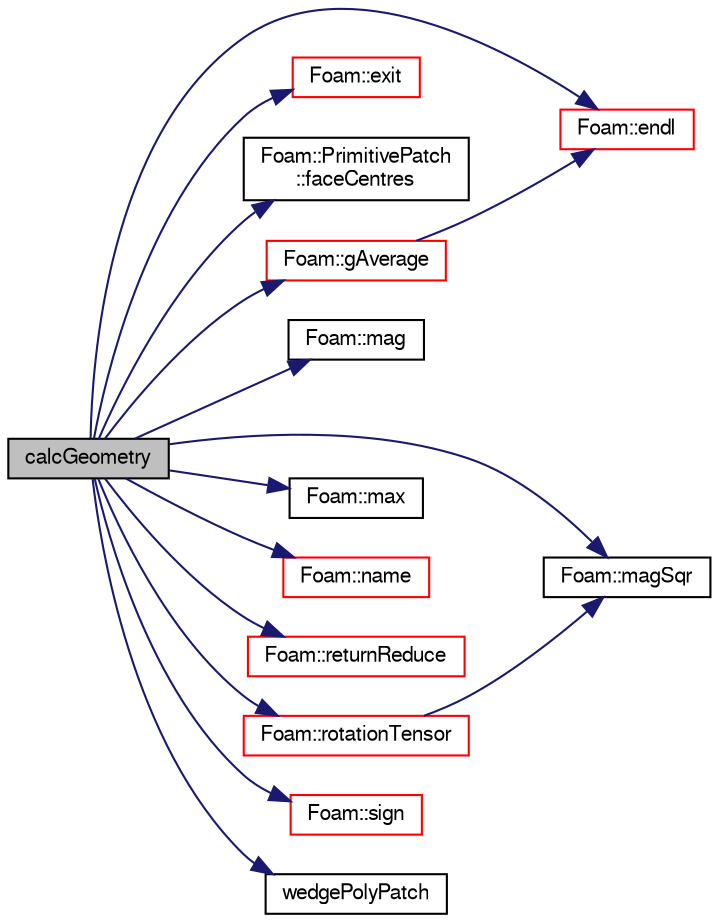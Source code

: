 digraph "calcGeometry"
{
  bgcolor="transparent";
  edge [fontname="FreeSans",fontsize="10",labelfontname="FreeSans",labelfontsize="10"];
  node [fontname="FreeSans",fontsize="10",shape=record];
  rankdir="LR";
  Node17 [label="calcGeometry",height=0.2,width=0.4,color="black", fillcolor="grey75", style="filled", fontcolor="black"];
  Node17 -> Node18 [color="midnightblue",fontsize="10",style="solid",fontname="FreeSans"];
  Node18 [label="Foam::endl",height=0.2,width=0.4,color="red",URL="$a21124.html#a2db8fe02a0d3909e9351bb4275b23ce4",tooltip="Add newline and flush stream. "];
  Node17 -> Node20 [color="midnightblue",fontsize="10",style="solid",fontname="FreeSans"];
  Node20 [label="Foam::exit",height=0.2,width=0.4,color="red",URL="$a21124.html#a06ca7250d8e89caf05243ec094843642"];
  Node17 -> Node65 [color="midnightblue",fontsize="10",style="solid",fontname="FreeSans"];
  Node65 [label="Foam::PrimitivePatch\l::faceCentres",height=0.2,width=0.4,color="black",URL="$a27538.html#a3f2a4d64417ede063b140fd1b65fa591",tooltip="Return face centres for patch. "];
  Node17 -> Node66 [color="midnightblue",fontsize="10",style="solid",fontname="FreeSans"];
  Node66 [label="Foam::gAverage",height=0.2,width=0.4,color="red",URL="$a21124.html#ab45e56189711a2e5cdd381a0e2b6cc5c"];
  Node66 -> Node18 [color="midnightblue",fontsize="10",style="solid",fontname="FreeSans"];
  Node17 -> Node84 [color="midnightblue",fontsize="10",style="solid",fontname="FreeSans"];
  Node84 [label="Foam::mag",height=0.2,width=0.4,color="black",URL="$a21124.html#a929da2a3fdcf3dacbbe0487d3a330dae"];
  Node17 -> Node85 [color="midnightblue",fontsize="10",style="solid",fontname="FreeSans"];
  Node85 [label="Foam::magSqr",height=0.2,width=0.4,color="black",URL="$a21124.html#ae6fff2c6981e6d9618aa5038e69def6e"];
  Node17 -> Node86 [color="midnightblue",fontsize="10",style="solid",fontname="FreeSans"];
  Node86 [label="Foam::max",height=0.2,width=0.4,color="black",URL="$a21124.html#ac993e906cf2774ae77e666bc24e81733"];
  Node17 -> Node87 [color="midnightblue",fontsize="10",style="solid",fontname="FreeSans"];
  Node87 [label="Foam::name",height=0.2,width=0.4,color="red",URL="$a21124.html#adcb0df2bd4953cb6bb390272d8263c3a",tooltip="Return a string representation of a complex. "];
  Node17 -> Node90 [color="midnightblue",fontsize="10",style="solid",fontname="FreeSans"];
  Node90 [label="Foam::returnReduce",height=0.2,width=0.4,color="red",URL="$a21124.html#a8d528a67d2a9c6fe4fb94bc86872624b"];
  Node17 -> Node94 [color="midnightblue",fontsize="10",style="solid",fontname="FreeSans"];
  Node94 [label="Foam::rotationTensor",height=0.2,width=0.4,color="red",URL="$a21124.html#a1be81720bcafb843826c32024fe5fbe3"];
  Node94 -> Node85 [color="midnightblue",fontsize="10",style="solid",fontname="FreeSans"];
  Node17 -> Node97 [color="midnightblue",fontsize="10",style="solid",fontname="FreeSans"];
  Node97 [label="Foam::sign",height=0.2,width=0.4,color="red",URL="$a21124.html#a221fd301d6c49c5bd4a6c0f5ccb893b2"];
  Node17 -> Node98 [color="midnightblue",fontsize="10",style="solid",fontname="FreeSans"];
  Node98 [label="wedgePolyPatch",height=0.2,width=0.4,color="black",URL="$a27470.html#a98b3567680498238b568a42f4dfe1394",tooltip="Construct from components. "];
}
